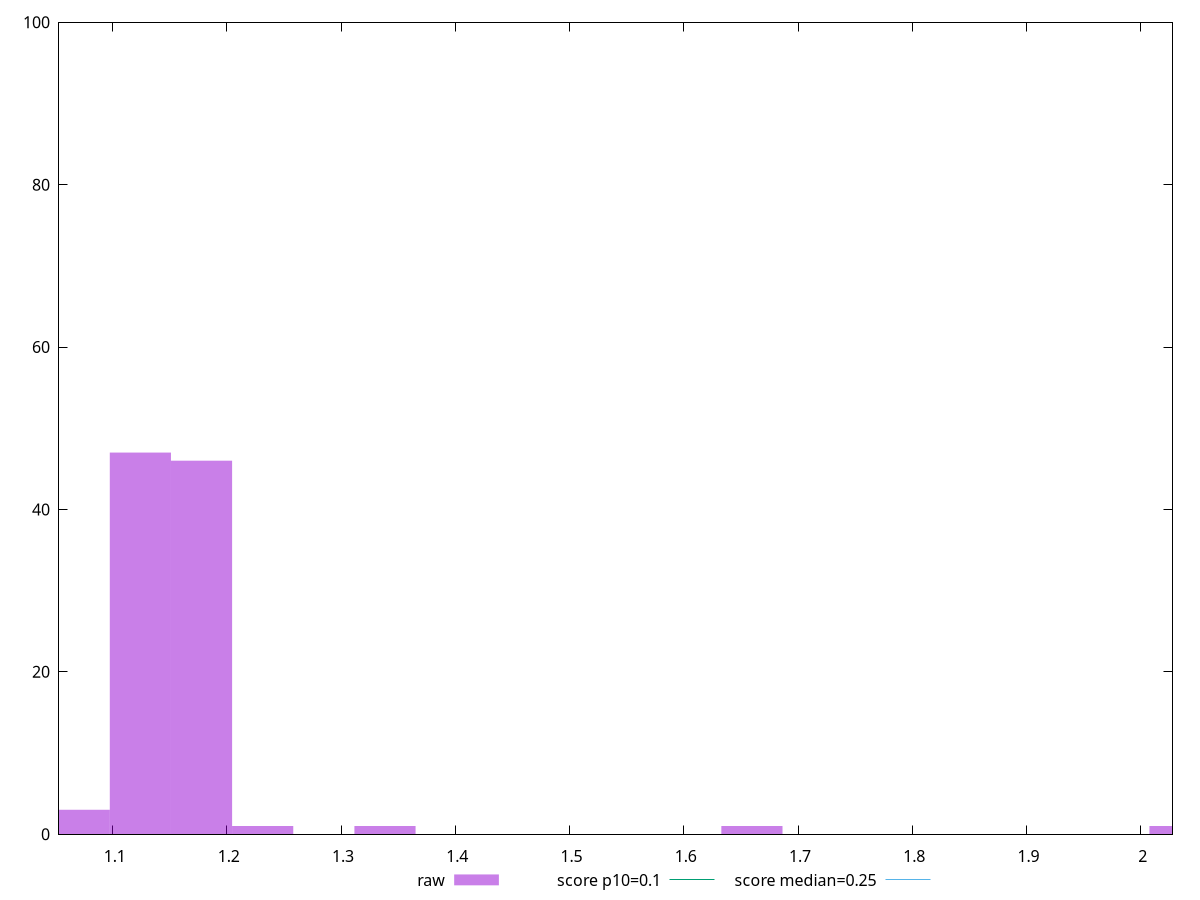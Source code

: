 reset

$raw <<EOF
1.1242778425835114 47
1.1778148827065356 46
1.070740802460487 3
2.034407524674925 1
1.23135192282956 1
1.6596482438137548 1
1.3384260030756088 1
EOF

set key outside below
set boxwidth 0.05353704012302435
set xrange [1.0530457899305556:2.0278319227430557]
set yrange [0:100]
set trange [0:100]
set style fill transparent solid 0.5 noborder

set parametric
set terminal svg size 640, 490 enhanced background rgb 'white'
set output "report_00025_2021-02-22T21:38:55.199Z/cumulative-layout-shift/samples/pages+cached+noadtech/raw/histogram.svg"

plot $raw title "raw" with boxes, \
     0.1,t title "score p10=0.1", \
     0.25,t title "score median=0.25"

reset
